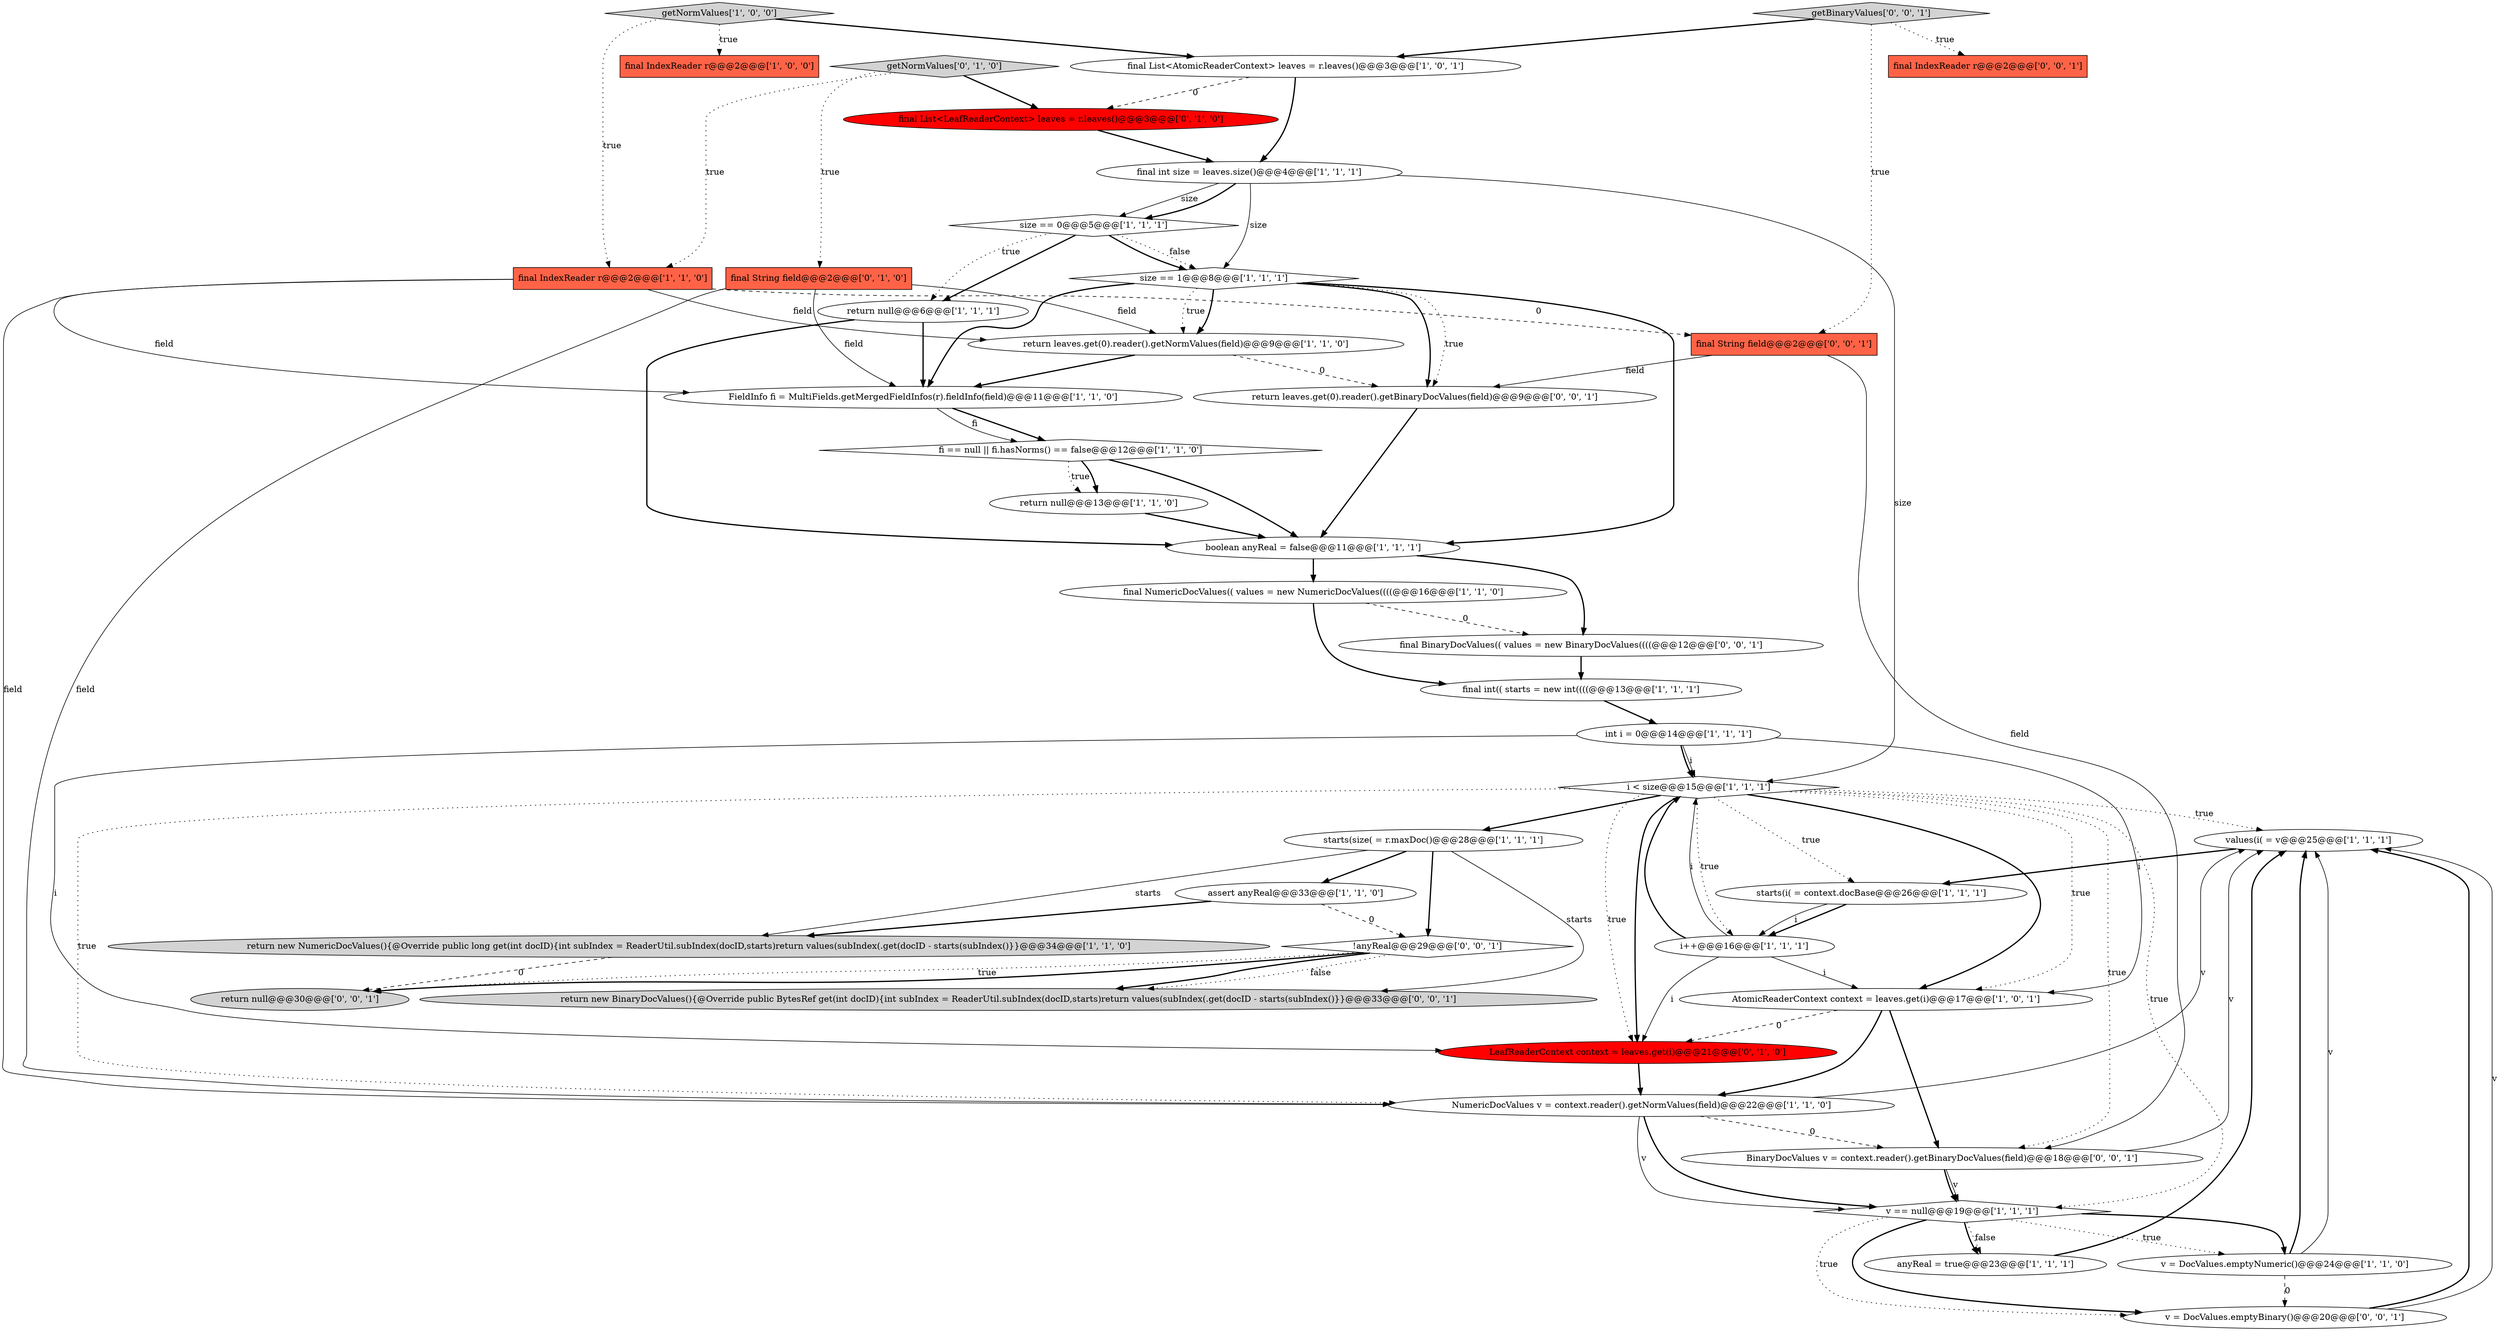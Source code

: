 digraph {
8 [style = filled, label = "i < size@@@15@@@['1', '1', '1']", fillcolor = white, shape = diamond image = "AAA0AAABBB1BBB"];
19 [style = filled, label = "v = DocValues.emptyNumeric()@@@24@@@['1', '1', '0']", fillcolor = white, shape = ellipse image = "AAA0AAABBB1BBB"];
29 [style = filled, label = "final String field@@@2@@@['0', '1', '0']", fillcolor = tomato, shape = box image = "AAA0AAABBB2BBB"];
32 [style = filled, label = "return null@@@30@@@['0', '0', '1']", fillcolor = lightgray, shape = ellipse image = "AAA0AAABBB3BBB"];
11 [style = filled, label = "final IndexReader r@@@2@@@['1', '0', '0']", fillcolor = tomato, shape = box image = "AAA0AAABBB1BBB"];
18 [style = filled, label = "return null@@@6@@@['1', '1', '1']", fillcolor = white, shape = ellipse image = "AAA0AAABBB1BBB"];
21 [style = filled, label = "final NumericDocValues(( values = new NumericDocValues((((@@@16@@@['1', '1', '0']", fillcolor = white, shape = ellipse image = "AAA0AAABBB1BBB"];
24 [style = filled, label = "values(i( = v@@@25@@@['1', '1', '1']", fillcolor = white, shape = ellipse image = "AAA0AAABBB1BBB"];
31 [style = filled, label = "getNormValues['0', '1', '0']", fillcolor = lightgray, shape = diamond image = "AAA0AAABBB2BBB"];
14 [style = filled, label = "i++@@@16@@@['1', '1', '1']", fillcolor = white, shape = ellipse image = "AAA0AAABBB1BBB"];
38 [style = filled, label = "final String field@@@2@@@['0', '0', '1']", fillcolor = tomato, shape = box image = "AAA0AAABBB3BBB"];
1 [style = filled, label = "final int(( starts = new int((((@@@13@@@['1', '1', '1']", fillcolor = white, shape = ellipse image = "AAA0AAABBB1BBB"];
22 [style = filled, label = "FieldInfo fi = MultiFields.getMergedFieldInfos(r).fieldInfo(field)@@@11@@@['1', '1', '0']", fillcolor = white, shape = ellipse image = "AAA0AAABBB1BBB"];
6 [style = filled, label = "final int size = leaves.size()@@@4@@@['1', '1', '1']", fillcolor = white, shape = ellipse image = "AAA0AAABBB1BBB"];
17 [style = filled, label = "anyReal = true@@@23@@@['1', '1', '1']", fillcolor = white, shape = ellipse image = "AAA0AAABBB1BBB"];
30 [style = filled, label = "final List<LeafReaderContext> leaves = r.leaves()@@@3@@@['0', '1', '0']", fillcolor = red, shape = ellipse image = "AAA1AAABBB2BBB"];
20 [style = filled, label = "v == null@@@19@@@['1', '1', '1']", fillcolor = white, shape = diamond image = "AAA0AAABBB1BBB"];
4 [style = filled, label = "final List<AtomicReaderContext> leaves = r.leaves()@@@3@@@['1', '0', '1']", fillcolor = white, shape = ellipse image = "AAA0AAABBB1BBB"];
15 [style = filled, label = "boolean anyReal = false@@@11@@@['1', '1', '1']", fillcolor = white, shape = ellipse image = "AAA0AAABBB1BBB"];
25 [style = filled, label = "starts(i( = context.docBase@@@26@@@['1', '1', '1']", fillcolor = white, shape = ellipse image = "AAA0AAABBB1BBB"];
3 [style = filled, label = "return null@@@13@@@['1', '1', '0']", fillcolor = white, shape = ellipse image = "AAA0AAABBB1BBB"];
5 [style = filled, label = "getNormValues['1', '0', '0']", fillcolor = lightgray, shape = diamond image = "AAA0AAABBB1BBB"];
10 [style = filled, label = "size == 1@@@8@@@['1', '1', '1']", fillcolor = white, shape = diamond image = "AAA0AAABBB1BBB"];
34 [style = filled, label = "final BinaryDocValues(( values = new BinaryDocValues((((@@@12@@@['0', '0', '1']", fillcolor = white, shape = ellipse image = "AAA0AAABBB3BBB"];
39 [style = filled, label = "BinaryDocValues v = context.reader().getBinaryDocValues(field)@@@18@@@['0', '0', '1']", fillcolor = white, shape = ellipse image = "AAA0AAABBB3BBB"];
41 [style = filled, label = "getBinaryValues['0', '0', '1']", fillcolor = lightgray, shape = diamond image = "AAA0AAABBB3BBB"];
7 [style = filled, label = "int i = 0@@@14@@@['1', '1', '1']", fillcolor = white, shape = ellipse image = "AAA0AAABBB1BBB"];
16 [style = filled, label = "AtomicReaderContext context = leaves.get(i)@@@17@@@['1', '0', '1']", fillcolor = white, shape = ellipse image = "AAA0AAABBB1BBB"];
27 [style = filled, label = "return new NumericDocValues(){@Override public long get(int docID){int subIndex = ReaderUtil.subIndex(docID,starts)return values(subIndex(.get(docID - starts(subIndex()}}@@@34@@@['1', '1', '0']", fillcolor = lightgray, shape = ellipse image = "AAA0AAABBB1BBB"];
13 [style = filled, label = "final IndexReader r@@@2@@@['1', '1', '0']", fillcolor = tomato, shape = box image = "AAA0AAABBB1BBB"];
35 [style = filled, label = "v = DocValues.emptyBinary()@@@20@@@['0', '0', '1']", fillcolor = white, shape = ellipse image = "AAA0AAABBB3BBB"];
12 [style = filled, label = "starts(size( = r.maxDoc()@@@28@@@['1', '1', '1']", fillcolor = white, shape = ellipse image = "AAA0AAABBB1BBB"];
36 [style = filled, label = "return new BinaryDocValues(){@Override public BytesRef get(int docID){int subIndex = ReaderUtil.subIndex(docID,starts)return values(subIndex(.get(docID - starts(subIndex()}}@@@33@@@['0', '0', '1']", fillcolor = lightgray, shape = ellipse image = "AAA0AAABBB3BBB"];
9 [style = filled, label = "size == 0@@@5@@@['1', '1', '1']", fillcolor = white, shape = diamond image = "AAA0AAABBB1BBB"];
26 [style = filled, label = "NumericDocValues v = context.reader().getNormValues(field)@@@22@@@['1', '1', '0']", fillcolor = white, shape = ellipse image = "AAA0AAABBB1BBB"];
23 [style = filled, label = "return leaves.get(0).reader().getNormValues(field)@@@9@@@['1', '1', '0']", fillcolor = white, shape = ellipse image = "AAA0AAABBB1BBB"];
28 [style = filled, label = "LeafReaderContext context = leaves.get(i)@@@21@@@['0', '1', '0']", fillcolor = red, shape = ellipse image = "AAA1AAABBB2BBB"];
40 [style = filled, label = "!anyReal@@@29@@@['0', '0', '1']", fillcolor = white, shape = diamond image = "AAA0AAABBB3BBB"];
2 [style = filled, label = "fi == null || fi.hasNorms() == false@@@12@@@['1', '1', '0']", fillcolor = white, shape = diamond image = "AAA0AAABBB1BBB"];
37 [style = filled, label = "final IndexReader r@@@2@@@['0', '0', '1']", fillcolor = tomato, shape = box image = "AAA0AAABBB3BBB"];
0 [style = filled, label = "assert anyReal@@@33@@@['1', '1', '0']", fillcolor = white, shape = ellipse image = "AAA0AAABBB1BBB"];
33 [style = filled, label = "return leaves.get(0).reader().getBinaryDocValues(field)@@@9@@@['0', '0', '1']", fillcolor = white, shape = ellipse image = "AAA0AAABBB3BBB"];
29->23 [style = solid, label="field"];
8->16 [style = bold, label=""];
8->28 [style = dotted, label="true"];
15->21 [style = bold, label=""];
8->16 [style = dotted, label="true"];
4->30 [style = dashed, label="0"];
20->17 [style = dotted, label="false"];
40->32 [style = dotted, label="true"];
25->14 [style = bold, label=""];
9->10 [style = bold, label=""];
30->6 [style = bold, label=""];
7->8 [style = bold, label=""];
41->38 [style = dotted, label="true"];
7->16 [style = solid, label="i"];
19->24 [style = bold, label=""];
13->23 [style = solid, label="field"];
12->40 [style = bold, label=""];
5->13 [style = dotted, label="true"];
5->11 [style = dotted, label="true"];
18->22 [style = bold, label=""];
23->22 [style = bold, label=""];
40->36 [style = dotted, label="false"];
21->1 [style = bold, label=""];
2->15 [style = bold, label=""];
31->30 [style = bold, label=""];
38->39 [style = solid, label="field"];
8->20 [style = dotted, label="true"];
16->28 [style = dashed, label="0"];
7->28 [style = solid, label="i"];
2->3 [style = dotted, label="true"];
8->28 [style = bold, label=""];
29->22 [style = solid, label="field"];
6->9 [style = solid, label="size"];
15->34 [style = bold, label=""];
33->15 [style = bold, label=""];
19->24 [style = solid, label="v"];
18->15 [style = bold, label=""];
16->26 [style = bold, label=""];
41->4 [style = bold, label=""];
13->22 [style = solid, label="field"];
29->26 [style = solid, label="field"];
25->14 [style = solid, label="i"];
22->2 [style = solid, label="fi"];
10->23 [style = dotted, label="true"];
8->14 [style = dotted, label="true"];
26->20 [style = solid, label="v"];
16->39 [style = bold, label=""];
14->8 [style = bold, label=""];
19->35 [style = dashed, label="0"];
31->29 [style = dotted, label="true"];
20->19 [style = bold, label=""];
39->20 [style = bold, label=""];
9->10 [style = dotted, label="false"];
26->20 [style = bold, label=""];
26->39 [style = dashed, label="0"];
8->25 [style = dotted, label="true"];
20->35 [style = dotted, label="true"];
22->2 [style = bold, label=""];
21->34 [style = dashed, label="0"];
2->3 [style = bold, label=""];
12->36 [style = solid, label="starts"];
8->39 [style = dotted, label="true"];
28->26 [style = bold, label=""];
13->38 [style = dashed, label="0"];
41->37 [style = dotted, label="true"];
1->7 [style = bold, label=""];
23->33 [style = dashed, label="0"];
8->24 [style = dotted, label="true"];
35->24 [style = bold, label=""];
14->16 [style = solid, label="i"];
9->18 [style = bold, label=""];
40->36 [style = bold, label=""];
10->23 [style = bold, label=""];
39->24 [style = solid, label="v"];
24->25 [style = bold, label=""];
5->4 [style = bold, label=""];
27->32 [style = dashed, label="0"];
40->32 [style = bold, label=""];
35->24 [style = solid, label="v"];
10->33 [style = bold, label=""];
20->19 [style = dotted, label="true"];
31->13 [style = dotted, label="true"];
7->8 [style = solid, label="i"];
8->12 [style = bold, label=""];
13->26 [style = solid, label="field"];
10->22 [style = bold, label=""];
8->26 [style = dotted, label="true"];
6->8 [style = solid, label="size"];
20->17 [style = bold, label=""];
10->15 [style = bold, label=""];
4->6 [style = bold, label=""];
0->27 [style = bold, label=""];
34->1 [style = bold, label=""];
26->24 [style = solid, label="v"];
3->15 [style = bold, label=""];
10->33 [style = dotted, label="true"];
14->8 [style = solid, label="i"];
12->0 [style = bold, label=""];
6->10 [style = solid, label="size"];
39->20 [style = solid, label="v"];
38->33 [style = solid, label="field"];
12->27 [style = solid, label="starts"];
17->24 [style = bold, label=""];
9->18 [style = dotted, label="true"];
20->35 [style = bold, label=""];
6->9 [style = bold, label=""];
0->40 [style = dashed, label="0"];
14->28 [style = solid, label="i"];
}
